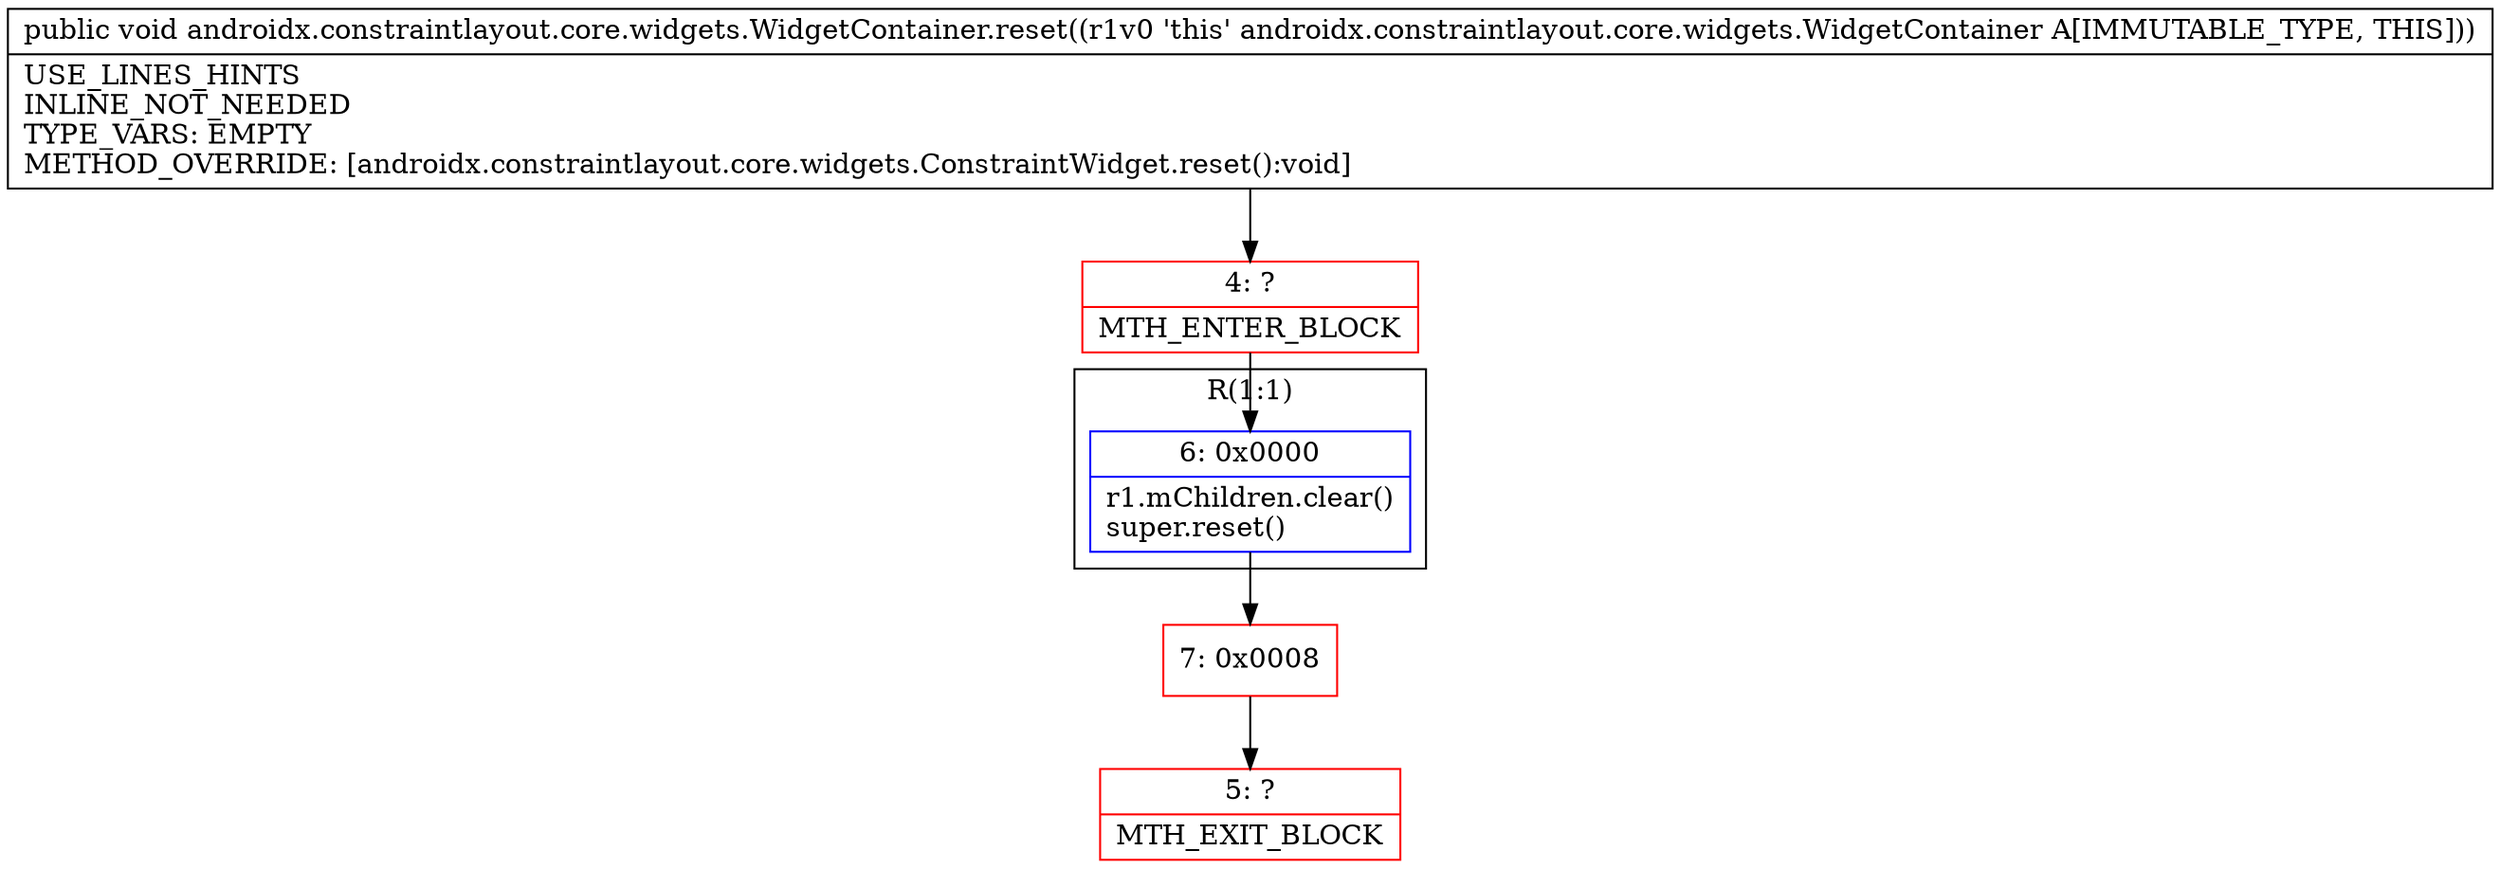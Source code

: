 digraph "CFG forandroidx.constraintlayout.core.widgets.WidgetContainer.reset()V" {
subgraph cluster_Region_1710328108 {
label = "R(1:1)";
node [shape=record,color=blue];
Node_6 [shape=record,label="{6\:\ 0x0000|r1.mChildren.clear()\lsuper.reset()\l}"];
}
Node_4 [shape=record,color=red,label="{4\:\ ?|MTH_ENTER_BLOCK\l}"];
Node_7 [shape=record,color=red,label="{7\:\ 0x0008}"];
Node_5 [shape=record,color=red,label="{5\:\ ?|MTH_EXIT_BLOCK\l}"];
MethodNode[shape=record,label="{public void androidx.constraintlayout.core.widgets.WidgetContainer.reset((r1v0 'this' androidx.constraintlayout.core.widgets.WidgetContainer A[IMMUTABLE_TYPE, THIS]))  | USE_LINES_HINTS\lINLINE_NOT_NEEDED\lTYPE_VARS: EMPTY\lMETHOD_OVERRIDE: [androidx.constraintlayout.core.widgets.ConstraintWidget.reset():void]\l}"];
MethodNode -> Node_4;Node_6 -> Node_7;
Node_4 -> Node_6;
Node_7 -> Node_5;
}

